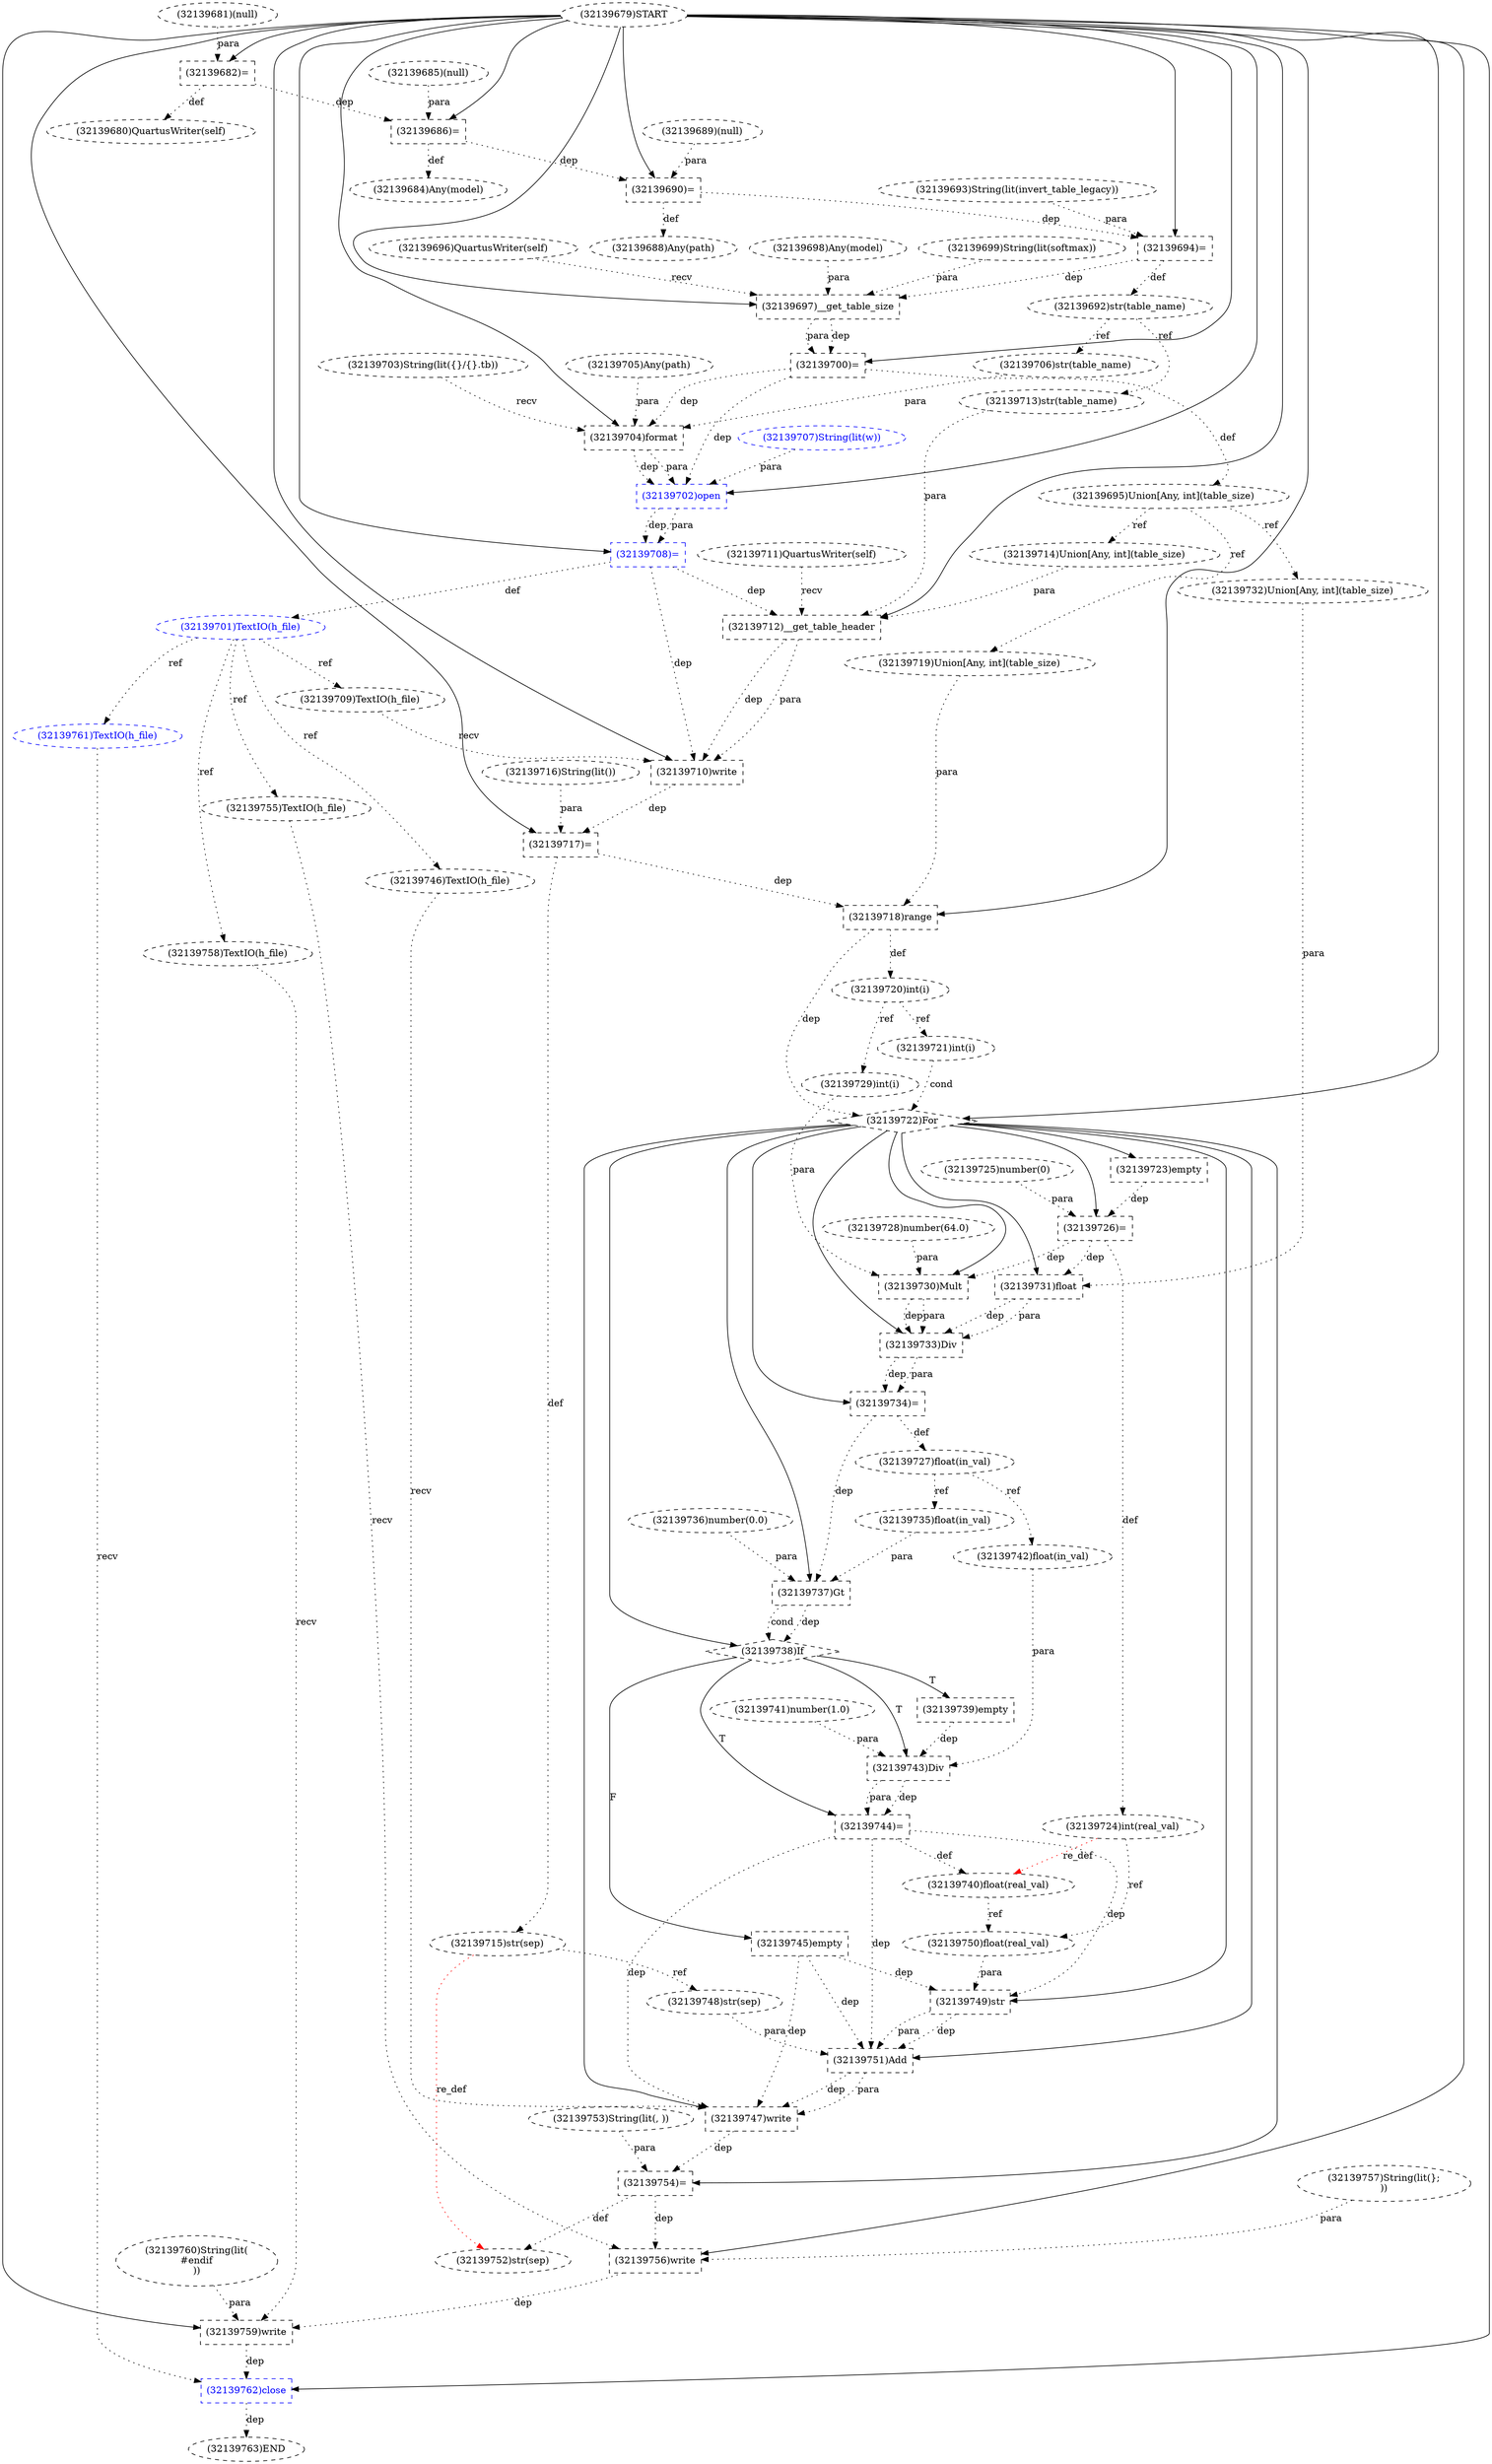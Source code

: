 digraph G {
1 [label="(32139751)Add" shape=box style=dashed]
2 [label="(32139739)empty" shape=box style=dashed]
3 [label="(32139757)String(lit(};
))" shape=ellipse style=dashed]
4 [label="(32139696)QuartusWriter(self)" shape=ellipse style=dashed]
5 [label="(32139744)=" shape=box style=dashed]
6 [label="(32139749)str" shape=box style=dashed]
7 [label="(32139740)float(real_val)" shape=ellipse style=dashed]
8 [label="(32139712)__get_table_header" shape=box style=dashed]
9 [label="(32139743)Div" shape=box style=dashed]
10 [label="(32139694)=" shape=box style=dashed]
11 [label="(32139705)Any(path)" shape=ellipse style=dashed]
12 [label="(32139702)open" shape=box style=dashed color=blue fontcolor=blue]
13 [label="(32139738)If" shape=diamond style=dashed]
14 [label="(32139726)=" shape=box style=dashed]
15 [label="(32139735)float(in_val)" shape=ellipse style=dashed]
16 [label="(32139703)String(lit({}/{}.tb))" shape=ellipse style=dashed]
17 [label="(32139714)Union[Any, int](table_size)" shape=ellipse style=dashed]
18 [label="(32139724)int(real_val)" shape=ellipse style=dashed]
19 [label="(32139750)float(real_val)" shape=ellipse style=dashed]
20 [label="(32139709)TextIO(h_file)" shape=ellipse style=dashed]
21 [label="(32139747)write" shape=box style=dashed]
22 [label="(32139719)Union[Any, int](table_size)" shape=ellipse style=dashed]
23 [label="(32139700)=" shape=box style=dashed]
24 [label="(32139686)=" shape=box style=dashed]
25 [label="(32139730)Mult" shape=box style=dashed]
26 [label="(32139742)float(in_val)" shape=ellipse style=dashed]
27 [label="(32139704)format" shape=box style=dashed]
28 [label="(32139755)TextIO(h_file)" shape=ellipse style=dashed]
29 [label="(32139759)write" shape=box style=dashed]
30 [label="(32139682)=" shape=box style=dashed]
31 [label="(32139707)String(lit(w))" shape=ellipse style=dashed color=blue fontcolor=blue]
32 [label="(32139731)float" shape=box style=dashed]
33 [label="(32139727)float(in_val)" shape=ellipse style=dashed]
34 [label="(32139762)close" shape=box style=dashed color=blue fontcolor=blue]
35 [label="(32139701)TextIO(h_file)" shape=ellipse style=dashed color=blue fontcolor=blue]
36 [label="(32139725)number(0)" shape=ellipse style=dashed]
37 [label="(32139716)String(lit())" shape=ellipse style=dashed]
38 [label="(32139689)(null)" shape=ellipse style=dashed]
39 [label="(32139710)write" shape=box style=dashed]
40 [label="(32139681)(null)" shape=ellipse style=dashed]
41 [label="(32139737)Gt" shape=box style=dashed]
42 [label="(32139722)For" shape=diamond style=dashed]
43 [label="(32139692)str(table_name)" shape=ellipse style=dashed]
44 [label="(32139756)write" shape=box style=dashed]
45 [label="(32139688)Any(path)" shape=ellipse style=dashed]
46 [label="(32139711)QuartusWriter(self)" shape=ellipse style=dashed]
47 [label="(32139732)Union[Any, int](table_size)" shape=ellipse style=dashed]
48 [label="(32139690)=" shape=box style=dashed]
49 [label="(32139745)empty" shape=box style=dashed]
50 [label="(32139728)number(64.0)" shape=ellipse style=dashed]
51 [label="(32139713)str(table_name)" shape=ellipse style=dashed]
52 [label="(32139729)int(i)" shape=ellipse style=dashed]
53 [label="(32139715)str(sep)" shape=ellipse style=dashed]
54 [label="(32139754)=" shape=box style=dashed]
55 [label="(32139734)=" shape=box style=dashed]
56 [label="(32139723)empty" shape=box style=dashed]
57 [label="(32139680)QuartusWriter(self)" shape=ellipse style=dashed]
58 [label="(32139685)(null)" shape=ellipse style=dashed]
59 [label="(32139746)TextIO(h_file)" shape=ellipse style=dashed]
60 [label="(32139698)Any(model)" shape=ellipse style=dashed]
61 [label="(32139720)int(i)" shape=ellipse style=dashed]
62 [label="(32139752)str(sep)" shape=ellipse style=dashed]
63 [label="(32139717)=" shape=box style=dashed]
64 [label="(32139763)END" style=dashed]
65 [label="(32139706)str(table_name)" shape=ellipse style=dashed]
66 [label="(32139718)range" shape=box style=dashed]
67 [label="(32139693)String(lit(invert_table_legacy))" shape=ellipse style=dashed]
68 [label="(32139748)str(sep)" shape=ellipse style=dashed]
69 [label="(32139761)TextIO(h_file)" shape=ellipse style=dashed color=blue fontcolor=blue]
70 [label="(32139679)START" style=dashed]
71 [label="(32139699)String(lit(softmax))" shape=ellipse style=dashed]
72 [label="(32139741)number(1.0)" shape=ellipse style=dashed]
73 [label="(32139760)String(lit(
#endif
))" shape=ellipse style=dashed]
74 [label="(32139733)Div" shape=box style=dashed]
75 [label="(32139753)String(lit(, ))" shape=ellipse style=dashed]
76 [label="(32139697)__get_table_size" shape=box style=dashed]
77 [label="(32139708)=" shape=box style=dashed color=blue fontcolor=blue]
78 [label="(32139684)Any(model)" shape=ellipse style=dashed]
79 [label="(32139721)int(i)" shape=ellipse style=dashed]
80 [label="(32139758)TextIO(h_file)" shape=ellipse style=dashed]
81 [label="(32139695)Union[Any, int](table_size)" shape=ellipse style=dashed]
82 [label="(32139736)number(0.0)" shape=ellipse style=dashed]
42 -> 1 [label="" style=solid];
68 -> 1 [label="para" style=dotted];
6 -> 1 [label="dep" style=dotted];
6 -> 1 [label="para" style=dotted];
49 -> 1 [label="dep" style=dotted];
5 -> 1 [label="dep" style=dotted];
13 -> 2 [label="T"];
13 -> 5 [label="T"];
9 -> 5 [label="dep" style=dotted];
9 -> 5 [label="para" style=dotted];
42 -> 6 [label="" style=solid];
19 -> 6 [label="para" style=dotted];
49 -> 6 [label="dep" style=dotted];
5 -> 6 [label="dep" style=dotted];
5 -> 7 [label="def" style=dotted];
18 -> 7 [label="re_def" style=dotted color=red];
70 -> 8 [label="" style=solid];
46 -> 8 [label="recv" style=dotted];
51 -> 8 [label="para" style=dotted];
17 -> 8 [label="para" style=dotted];
77 -> 8 [label="dep" style=dotted];
13 -> 9 [label="T"];
72 -> 9 [label="para" style=dotted];
26 -> 9 [label="para" style=dotted];
2 -> 9 [label="dep" style=dotted];
70 -> 10 [label="" style=solid];
67 -> 10 [label="para" style=dotted];
48 -> 10 [label="dep" style=dotted];
70 -> 12 [label="" style=solid];
27 -> 12 [label="dep" style=dotted];
27 -> 12 [label="para" style=dotted];
31 -> 12 [label="para" style=dotted];
23 -> 12 [label="dep" style=dotted];
42 -> 13 [label="" style=solid];
41 -> 13 [label="dep" style=dotted];
41 -> 13 [label="cond" style=dotted];
42 -> 14 [label="" style=solid];
36 -> 14 [label="para" style=dotted];
56 -> 14 [label="dep" style=dotted];
33 -> 15 [label="ref" style=dotted];
81 -> 17 [label="ref" style=dotted];
14 -> 18 [label="def" style=dotted];
18 -> 19 [label="ref" style=dotted];
7 -> 19 [label="ref" style=dotted];
35 -> 20 [label="ref" style=dotted];
42 -> 21 [label="" style=solid];
59 -> 21 [label="recv" style=dotted];
1 -> 21 [label="dep" style=dotted];
1 -> 21 [label="para" style=dotted];
49 -> 21 [label="dep" style=dotted];
5 -> 21 [label="dep" style=dotted];
81 -> 22 [label="ref" style=dotted];
70 -> 23 [label="" style=solid];
76 -> 23 [label="dep" style=dotted];
76 -> 23 [label="para" style=dotted];
70 -> 24 [label="" style=solid];
58 -> 24 [label="para" style=dotted];
30 -> 24 [label="dep" style=dotted];
42 -> 25 [label="" style=solid];
50 -> 25 [label="para" style=dotted];
52 -> 25 [label="para" style=dotted];
14 -> 25 [label="dep" style=dotted];
33 -> 26 [label="ref" style=dotted];
70 -> 27 [label="" style=solid];
16 -> 27 [label="recv" style=dotted];
11 -> 27 [label="para" style=dotted];
65 -> 27 [label="para" style=dotted];
23 -> 27 [label="dep" style=dotted];
35 -> 28 [label="ref" style=dotted];
70 -> 29 [label="" style=solid];
80 -> 29 [label="recv" style=dotted];
73 -> 29 [label="para" style=dotted];
44 -> 29 [label="dep" style=dotted];
70 -> 30 [label="" style=solid];
40 -> 30 [label="para" style=dotted];
42 -> 32 [label="" style=solid];
47 -> 32 [label="para" style=dotted];
14 -> 32 [label="dep" style=dotted];
55 -> 33 [label="def" style=dotted];
70 -> 34 [label="" style=solid];
69 -> 34 [label="recv" style=dotted];
29 -> 34 [label="dep" style=dotted];
77 -> 35 [label="def" style=dotted];
70 -> 39 [label="" style=solid];
20 -> 39 [label="recv" style=dotted];
8 -> 39 [label="dep" style=dotted];
8 -> 39 [label="para" style=dotted];
77 -> 39 [label="dep" style=dotted];
42 -> 41 [label="" style=solid];
15 -> 41 [label="para" style=dotted];
82 -> 41 [label="para" style=dotted];
55 -> 41 [label="dep" style=dotted];
70 -> 42 [label="" style=solid];
66 -> 42 [label="dep" style=dotted];
79 -> 42 [label="cond" style=dotted];
10 -> 43 [label="def" style=dotted];
70 -> 44 [label="" style=solid];
28 -> 44 [label="recv" style=dotted];
3 -> 44 [label="para" style=dotted];
54 -> 44 [label="dep" style=dotted];
48 -> 45 [label="def" style=dotted];
81 -> 47 [label="ref" style=dotted];
70 -> 48 [label="" style=solid];
38 -> 48 [label="para" style=dotted];
24 -> 48 [label="dep" style=dotted];
13 -> 49 [label="F"];
43 -> 51 [label="ref" style=dotted];
61 -> 52 [label="ref" style=dotted];
63 -> 53 [label="def" style=dotted];
42 -> 54 [label="" style=solid];
75 -> 54 [label="para" style=dotted];
21 -> 54 [label="dep" style=dotted];
42 -> 55 [label="" style=solid];
74 -> 55 [label="dep" style=dotted];
74 -> 55 [label="para" style=dotted];
42 -> 56 [label="" style=solid];
30 -> 57 [label="def" style=dotted];
35 -> 59 [label="ref" style=dotted];
66 -> 61 [label="def" style=dotted];
54 -> 62 [label="def" style=dotted];
53 -> 62 [label="re_def" style=dotted color=red];
70 -> 63 [label="" style=solid];
37 -> 63 [label="para" style=dotted];
39 -> 63 [label="dep" style=dotted];
34 -> 64 [label="dep" style=dotted];
43 -> 65 [label="ref" style=dotted];
70 -> 66 [label="" style=solid];
22 -> 66 [label="para" style=dotted];
63 -> 66 [label="dep" style=dotted];
53 -> 68 [label="ref" style=dotted];
35 -> 69 [label="ref" style=dotted];
42 -> 74 [label="" style=solid];
25 -> 74 [label="dep" style=dotted];
25 -> 74 [label="para" style=dotted];
32 -> 74 [label="dep" style=dotted];
32 -> 74 [label="para" style=dotted];
70 -> 76 [label="" style=solid];
4 -> 76 [label="recv" style=dotted];
60 -> 76 [label="para" style=dotted];
71 -> 76 [label="para" style=dotted];
10 -> 76 [label="dep" style=dotted];
70 -> 77 [label="" style=solid];
12 -> 77 [label="dep" style=dotted];
12 -> 77 [label="para" style=dotted];
24 -> 78 [label="def" style=dotted];
61 -> 79 [label="ref" style=dotted];
35 -> 80 [label="ref" style=dotted];
23 -> 81 [label="def" style=dotted];
}